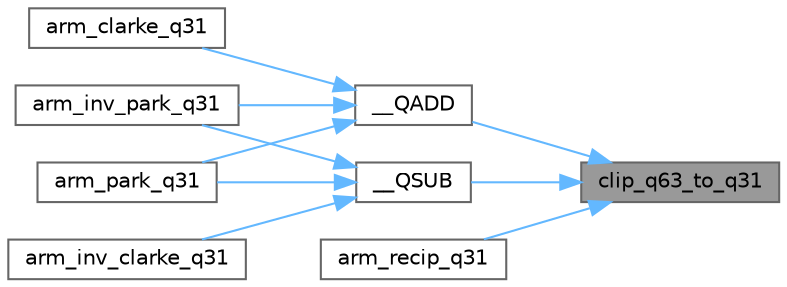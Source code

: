 digraph "clip_q63_to_q31"
{
 // LATEX_PDF_SIZE
  bgcolor="transparent";
  edge [fontname=Helvetica,fontsize=10,labelfontname=Helvetica,labelfontsize=10];
  node [fontname=Helvetica,fontsize=10,shape=box,height=0.2,width=0.4];
  rankdir="RL";
  Node1 [id="Node000001",label="clip_q63_to_q31",height=0.2,width=0.4,color="gray40", fillcolor="grey60", style="filled", fontcolor="black",tooltip="Clips Q63 to Q31 values."];
  Node1 -> Node2 [id="edge1_Node000001_Node000002",dir="back",color="steelblue1",style="solid",tooltip=" "];
  Node2 [id="Node000002",label="__QADD",height=0.2,width=0.4,color="grey40", fillcolor="white", style="filled",URL="$arm__math_8h.html#ab9f3cfbfb0f12975ab91ddb179160dcb",tooltip=" "];
  Node2 -> Node3 [id="edge2_Node000002_Node000003",dir="back",color="steelblue1",style="solid",tooltip=" "];
  Node3 [id="Node000003",label="arm_clarke_q31",height=0.2,width=0.4,color="grey40", fillcolor="white", style="filled",URL="$group__clarke.html#ga0c69ebd2855ce6d34008eff808881e78",tooltip="Clarke transform for Q31 version."];
  Node2 -> Node4 [id="edge3_Node000002_Node000004",dir="back",color="steelblue1",style="solid",tooltip=" "];
  Node4 [id="Node000004",label="arm_inv_park_q31",height=0.2,width=0.4,color="grey40", fillcolor="white", style="filled",URL="$group__inv__park.html#ga6e00d7320aa4a85686716af8b763e08a",tooltip="Inverse Park transform for Q31 version."];
  Node2 -> Node5 [id="edge4_Node000002_Node000005",dir="back",color="steelblue1",style="solid",tooltip=" "];
  Node5 [id="Node000005",label="arm_park_q31",height=0.2,width=0.4,color="grey40", fillcolor="white", style="filled",URL="$group__park.html#ga5630ed3715091f2795ee10df34672523",tooltip="Park transform for Q31 version."];
  Node1 -> Node6 [id="edge5_Node000001_Node000006",dir="back",color="steelblue1",style="solid",tooltip=" "];
  Node6 [id="Node000006",label="__QSUB",height=0.2,width=0.4,color="grey40", fillcolor="white", style="filled",URL="$arm__math_8h.html#a15e896d0146c280e600d00f609832350",tooltip=" "];
  Node6 -> Node7 [id="edge6_Node000006_Node000007",dir="back",color="steelblue1",style="solid",tooltip=" "];
  Node7 [id="Node000007",label="arm_inv_clarke_q31",height=0.2,width=0.4,color="grey40", fillcolor="white", style="filled",URL="$group__inv__clarke.html#ga50768ebd8b71e8988dbb804cc03a742d",tooltip="Inverse Clarke transform for Q31 version."];
  Node6 -> Node4 [id="edge7_Node000006_Node000004",dir="back",color="steelblue1",style="solid",tooltip=" "];
  Node6 -> Node5 [id="edge8_Node000006_Node000005",dir="back",color="steelblue1",style="solid",tooltip=" "];
  Node1 -> Node8 [id="edge9_Node000001_Node000008",dir="back",color="steelblue1",style="solid",tooltip=" "];
  Node8 [id="Node000008",label="arm_recip_q31",height=0.2,width=0.4,color="grey40", fillcolor="white", style="filled",URL="$arm__math_8h.html#a71f6bee1ce1bb896739401ce962a7e6a",tooltip="Function to Calculates 1/in (reciprocal) value of Q31 Data type."];
}
